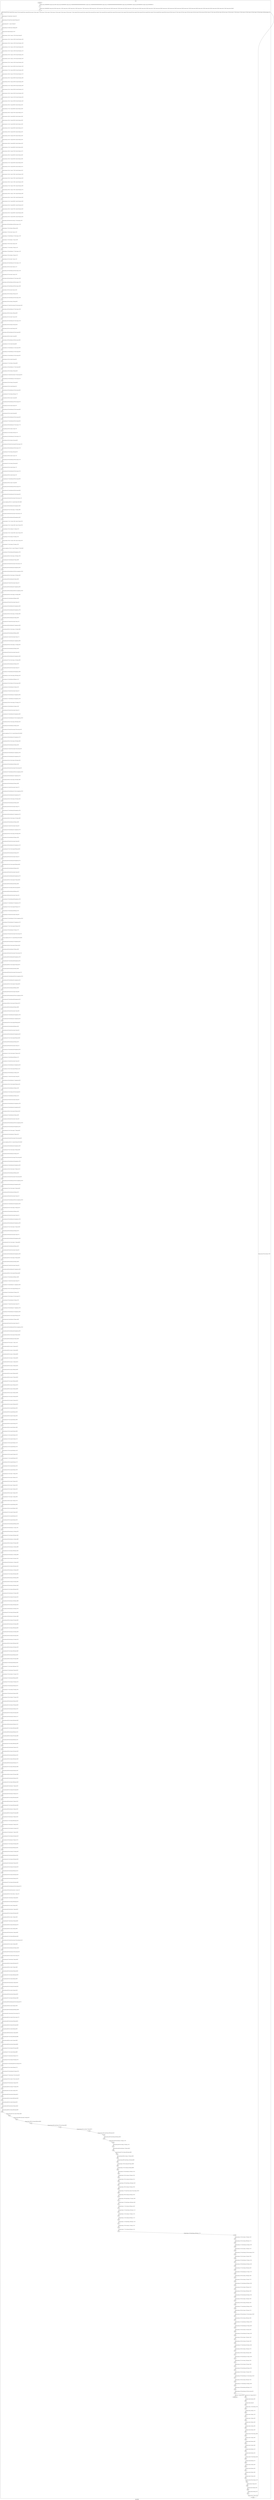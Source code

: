 digraph G {
label="Btor2XCFA";
subgraph cluster_0 {
label="main";
main_init[];
l1[];
l3[];
l4[];
l5[];
l6[];
l7[];
l8[];
l9[];
l10[];
l11[];
l12[];
l13[];
l14[];
l15[];
l16[];
l17[];
l18[];
l19[];
l20[];
l21[];
l22[];
l23[];
l24[];
l25[];
l26[];
l27[];
l28[];
l29[];
l30[];
l31[];
l32[];
l33[];
l34[];
l35[];
l36[];
l37[];
l38[];
l39[];
l40[];
l41[];
l42[];
l43[];
l44[];
l45[];
l46[];
l47[];
l48[];
l49[];
l50[];
l51[];
l52[];
l53[];
l54[];
l55[];
l56[];
l57[];
l58[];
l59[];
l60[];
l61[];
l62[];
l63[];
l64[];
l65[];
l66[];
l67[];
l68[];
l69[];
l70[];
l71[];
l72[];
l73[];
l74[];
l75[];
l76[];
l77[];
l78[];
l79[];
l80[];
l81[];
l82[];
l83[];
l84[];
l85[];
l86[];
l87[];
l88[];
l89[];
l90[];
l91[];
l92[];
l93[];
l94[];
l95[];
l96[];
l97[];
l98[];
l99[];
l100[];
l101[];
l102[];
l103[];
l104[];
l105[];
l106[];
l107[];
l108[];
l109[];
l110[];
l111[];
l112[];
l113[];
l114[];
l115[];
l116[];
l117[];
l118[];
l119[];
l120[];
l121[];
l122[];
l123[];
l124[];
l125[];
l126[];
l127[];
l128[];
l129[];
l130[];
l131[];
l132[];
l133[];
l134[];
l135[];
l136[];
l137[];
l138[];
l139[];
l140[];
l141[];
l142[];
l143[];
l144[];
l145[];
l146[];
l147[];
l148[];
l149[];
l150[];
l151[];
l152[];
l153[];
l154[];
l155[];
l156[];
l157[];
l158[];
l159[];
l160[];
l161[];
l162[];
l163[];
l164[];
l165[];
l166[];
l167[];
l168[];
l169[];
l170[];
l171[];
l172[];
l173[];
l174[];
l175[];
l176[];
l177[];
l178[];
l179[];
l180[];
l181[];
l182[];
l183[];
l184[];
l185[];
l186[];
l187[];
l188[];
l189[];
l190[];
l191[];
l192[];
l193[];
l194[];
l195[];
l196[];
l197[];
l198[];
l199[];
l200[];
l201[];
l202[];
l203[];
l204[];
l205[];
l206[];
l207[];
l208[];
l209[];
l210[];
l211[];
l212[];
l213[];
l214[];
l215[];
l216[];
l217[];
l218[];
l219[];
l220[];
l221[];
l222[];
l223[];
l224[];
l225[];
l226[];
l227[];
l228[];
l229[];
l230[];
l231[];
l232[];
l233[];
l234[];
l235[];
l236[];
l237[];
l238[];
l239[];
l240[];
l241[];
l242[];
l243[];
l244[];
l245[];
l246[];
l247[];
l248[];
l249[];
l250[];
l251[];
l252[];
l253[];
l254[];
l255[];
l256[];
l257[];
l258[];
l259[];
l260[];
l261[];
l262[];
l263[];
l264[];
l265[];
l266[];
l267[];
l268[];
l269[];
l270[];
l271[];
l272[];
l273[];
l274[];
l275[];
l276[];
l277[];
l278[];
l279[];
l280[];
l281[];
l282[];
l283[];
l284[];
l285[];
l286[];
l287[];
l288[];
l289[];
l290[];
l291[];
l292[];
l293[];
l294[];
l295[];
l296[];
l297[];
l298[];
l299[];
l300[];
l301[];
l302[];
l303[];
l304[];
l305[];
l306[];
l307[];
l308[];
l309[];
l310[];
l311[];
l312[];
l313[];
l314[];
l315[];
l316[];
l317[];
l318[];
l319[];
l320[];
l321[];
l322[];
l323[];
l324[];
l325[];
l326[];
l327[];
l328[];
l329[];
l330[];
l331[];
l332[];
l333[];
l334[];
l335[];
l336[];
l337[];
l338[];
l339[];
l340[];
l341[];
l342[];
l343[];
l344[];
l345[];
l346[];
l347[];
l348[];
l349[];
l350[];
l351[];
l352[];
l353[];
l354[];
l355[];
l356[];
l357[];
l358[];
l359[];
l360[];
l361[];
l362[];
l363[];
l364[];
l365[];
l366[];
l367[];
l368[];
l369[];
l370[];
l371[];
l372[];
l373[];
l374[];
l375[];
l376[];
l377[];
l378[];
l379[];
l380[];
l381[];
l382[];
l383[];
l384[];
l385[];
l386[];
l387[];
l388[];
l389[];
l390[];
l391[];
l392[];
l393[];
l394[];
l395[];
l396[];
l397[];
l398[];
l399[];
l400[];
l401[];
l402[];
l403[];
l404[];
l405[];
l406[];
l407[];
l408[];
l409[];
l410[];
l411[];
l412[];
l413[];
l414[];
l415[];
l416[];
l417[];
l418[];
l419[];
l420[];
l421[];
l422[];
l423[];
l424[];
l425[];
l426[];
l427[];
l428[];
l429[];
l430[];
l431[];
l432[];
l433[];
l434[];
l435[];
l436[];
l437[];
l438[];
l439[];
l440[];
l441[];
l442[];
l443[];
l444[];
l445[];
l446[];
l447[];
l448[];
l449[];
l450[];
l451[];
l452[];
l453[];
l454[];
l455[];
l456[];
l457[];
l458[];
l459[];
l460[];
l461[];
l462[];
l463[];
l464[];
l465[];
l466[];
l467[];
l468[];
l469[];
l470[];
l471[];
l472[];
l473[];
l474[];
l475[];
l476[];
l477[];
l478[];
l479[];
l480[];
l481[];
l482[];
l483[];
l484[];
l485[];
l486[];
l487[];
l488[];
l489[];
l490[];
l491[];
l492[];
l493[];
l494[];
l495[];
l496[];
l497[];
l498[];
l499[];
l500[];
l501[];
l502[];
l503[];
l504[];
l505[];
l506[];
l507[];
l508[];
l509[];
l510[];
l511[];
l512[];
l513[];
l514[];
l515[];
l516[];
l517[];
l518[];
l519[];
l520[];
l521[];
l522[];
l523[];
l524[];
l525[];
l526[];
l527[];
l528[];
l529[];
l530[];
l531[];
l532[];
l533[];
l534[];
l535[];
l536[];
l537[];
l538[];
l539[];
l540[];
l541[];
l542[];
l543[];
l544[];
l545[];
l546[];
l547[];
l548[];
l549[];
l550[];
l551[];
l552[];
l553[];
l554[];
l555[];
l556[];
l557[];
l558[];
l559[];
l560[];
l561[];
l562[];
l563[];
l564[];
l565[];
l566[];
l567[];
l568[];
l569[];
l570[];
l571[];
l572[];
l573[];
l574[];
l575[];
l576[];
l577[];
l578[];
l579[];
l580[];
l581[];
l582[];
l583[];
l584[];
l585[];
l586[];
l587[];
l588[];
l589[];
l590[];
l591[];
l592[];
l593[];
l594[];
l595[];
l596[];
l597[];
l598[];
l599[];
l600[];
l601[];
l602[];
l603[];
l604[];
l605[];
l606[];
l607[];
l608[];
l609[];
l610[];
l611[];
l612[];
l613[];
l614[];
l615[];
l616[];
l617[];
l618[];
l619[];
l620[];
l621[];
main_error[];
l622[];
l623[];
l624[];
l625[];
l626[];
l627[];
l628[];
l629[];
l630[];
l631[];
l632[];
l633[];
l634[];
l635[];
l636[];
l637[];
l638[];
l639[];
l640[];
l641[];
l642[];
l643[];
l644[];
l645[];
l646[];
l647[];
l648[];
main_init -> l1 [label="[(assign const_5 #b00000000),(assign const_8 #b0),(assign const_65 #b00000000),(assign const_78 #b00000000000000000000000000000001),(assign const_79 #b000000000000000000000000),(assign const_270 #b00000000000000000000000000000000),(assign const_326 #b00000001),(assign const_380 #b00000010),(assign const_434 #b00000011)] "];
l3 -> l4 [label="[(havoc input_64),(havoc input_66),(havoc input_67),(havoc input_68),(havoc input_69),(havoc input_70),(havoc input_71),(havoc input_72),(havoc input_73),(havoc input_74),(havoc input_75),(havoc input_76),(havoc input_77),(havoc input_83),(havoc input_84),(havoc input_85),(havoc input_86),(havoc input_87),(havoc input_88),(havoc input_89),(havoc input_90),(havoc input_91),(havoc input_92),(havoc input_93),(havoc input_94),(havoc input_95),(havoc input_96),(havoc input_97),(havoc input_98),(havoc input_99),(havoc input_100),(havoc input_101),(havoc input_102),(havoc input_103),(havoc input_104),(havoc input_105),(havoc input_106),(havoc input_107),(havoc input_108),(havoc input_109),(havoc input_110),(havoc input_111),(havoc input_112),(havoc input_113),(havoc input_114),(havoc input_115),(havoc input_116),(havoc input_117)] "];
l4 -> l5 [label="[(assign binary_61 (bvand state_15 state_23))] "];
l5 -> l6 [label="[(assign binary_62 (bvand (bvnot state_59) binary_61))] "];
l6 -> l7 [label="[(assign binary_80 (++ const_79 state_6))] "];
l7 -> l8 [label="[(assign binary_81 (bvadd const_78 binary_80))] "];
l8 -> l9 [label="[(assign slice_82 (extract binary_81 0 8))] "];
l9 -> l10 [label="[(assign ternary_118 (ite (= input_117 #b1) slice_82 state_6))] "];
l10 -> l11 [label="[(assign ternary_119 (ite (= input_116 #b1) slice_82 ternary_118))] "];
l11 -> l12 [label="[(assign ternary_120 (ite (= input_115 #b1) slice_82 ternary_119))] "];
l12 -> l13 [label="[(assign ternary_121 (ite (= input_114 #b1) slice_82 ternary_120))] "];
l13 -> l14 [label="[(assign ternary_122 (ite (= input_113 #b1) slice_82 ternary_121))] "];
l14 -> l15 [label="[(assign ternary_123 (ite (= input_112 #b1) slice_82 ternary_122))] "];
l15 -> l16 [label="[(assign ternary_124 (ite (= input_111 #b1) slice_82 ternary_123))] "];
l16 -> l17 [label="[(assign ternary_125 (ite (= input_110 #b1) slice_82 ternary_124))] "];
l17 -> l18 [label="[(assign ternary_126 (ite (= input_109 #b1) slice_82 ternary_125))] "];
l18 -> l19 [label="[(assign ternary_127 (ite (= input_108 #b1) slice_82 ternary_126))] "];
l19 -> l20 [label="[(assign ternary_128 (ite (= input_107 #b1) slice_82 ternary_127))] "];
l20 -> l21 [label="[(assign ternary_129 (ite (= input_106 #b1) slice_82 ternary_128))] "];
l21 -> l22 [label="[(assign ternary_130 (ite (= input_105 #b1) slice_82 ternary_129))] "];
l22 -> l23 [label="[(assign ternary_131 (ite (= input_104 #b1) slice_82 ternary_130))] "];
l23 -> l24 [label="[(assign ternary_132 (ite (= input_103 #b1) slice_82 ternary_131))] "];
l24 -> l25 [label="[(assign ternary_133 (ite (= input_102 #b1) slice_82 ternary_132))] "];
l25 -> l26 [label="[(assign ternary_134 (ite (= input_101 #b1) slice_82 ternary_133))] "];
l26 -> l27 [label="[(assign ternary_135 (ite (= input_100 #b1) slice_82 ternary_134))] "];
l27 -> l28 [label="[(assign ternary_136 (ite (= input_99 #b1) slice_82 ternary_135))] "];
l28 -> l29 [label="[(assign ternary_137 (ite (= input_98 #b1) slice_82 ternary_136))] "];
l29 -> l30 [label="[(assign ternary_138 (ite (= input_97 #b1) slice_82 ternary_137))] "];
l30 -> l31 [label="[(assign ternary_139 (ite (= input_96 #b1) slice_82 ternary_138))] "];
l31 -> l32 [label="[(assign ternary_140 (ite (= input_95 #b1) slice_82 ternary_139))] "];
l32 -> l33 [label="[(assign ternary_141 (ite (= input_94 #b1) slice_82 ternary_140))] "];
l33 -> l34 [label="[(assign ternary_142 (ite (= input_93 #b1) slice_82 ternary_141))] "];
l34 -> l35 [label="[(assign ternary_143 (ite (= input_92 #b1) slice_82 ternary_142))] "];
l35 -> l36 [label="[(assign ternary_144 (ite (= input_91 #b1) slice_82 ternary_143))] "];
l36 -> l37 [label="[(assign ternary_145 (ite (= input_90 #b1) slice_82 ternary_144))] "];
l37 -> l38 [label="[(assign ternary_146 (ite (= input_89 #b1) slice_82 ternary_145))] "];
l38 -> l39 [label="[(assign ternary_147 (ite (= input_88 #b1) slice_82 ternary_146))] "];
l39 -> l40 [label="[(assign ternary_148 (ite (= input_87 #b1) slice_82 ternary_147))] "];
l40 -> l41 [label="[(assign ternary_149 (ite (= input_86 #b1) slice_82 ternary_148))] "];
l41 -> l42 [label="[(assign ternary_150 (ite (= input_85 #b1) slice_82 ternary_149))] "];
l42 -> l43 [label="[(assign ternary_151 (ite (= input_84 #b1) slice_82 ternary_150))] "];
l43 -> l44 [label="[(assign ternary_152 (ite (= input_83 #b1) slice_82 ternary_151))] "];
l44 -> l45 [label="[(assign ternary_153 (ite (= input_77 #b1) slice_82 ternary_152))] "];
l45 -> l46 [label="[(assign ternary_154 (ite (= input_76 #b1) const_65 ternary_153))] "];
l46 -> l47 [label="[(assign ternary_155 (ite (= input_75 #b1) const_65 ternary_154))] "];
l47 -> l48 [label="[(assign ternary_156 (ite (= input_74 #b1) const_65 ternary_155))] "];
l48 -> l49 [label="[(assign ternary_157 (ite (= input_73 #b1) const_65 ternary_156))] "];
l49 -> l50 [label="[(assign ternary_158 (ite (= input_72 #b1) const_65 ternary_157))] "];
l50 -> l51 [label="[(assign ternary_159 (ite (= input_71 #b1) const_65 ternary_158))] "];
l51 -> l52 [label="[(assign ternary_160 (ite (= input_70 #b1) const_65 ternary_159))] "];
l52 -> l53 [label="[(assign ternary_161 (ite (= input_69 #b1) const_65 ternary_160))] "];
l53 -> l54 [label="[(assign ternary_162 (ite (= input_68 #b1) const_65 ternary_161))] "];
l54 -> l55 [label="[(assign ternary_163 (ite (= input_67 #b1) const_65 ternary_162))] "];
l55 -> l56 [label="[(assign ternary_164 (ite (= input_66 #b1) const_65 ternary_163))] "];
l56 -> l57 [label="[(assign ternary_165 (ite (= input_64 #b1) const_65 ternary_164))] "];
l57 -> l58 [label="[(assign binary_168 (bvand (bvnot state_11) (bvnot input_116)))] "];
l58 -> l59 [label="[(assign binary_169 (bvand binary_168 (bvnot input_115)))] "];
l59 -> l60 [label="[(assign binary_170 (bvor binary_169 input_108))] "];
l60 -> l61 [label="[(assign binary_172 (bvor state_13 input_115))] "];
l61 -> l62 [label="[(assign binary_173 (bvand binary_172 (bvnot input_113)))] "];
l62 -> l63 [label="[(assign binary_174 (bvor binary_173 input_106))] "];
l63 -> l64 [label="[(assign binary_176 (bvor state_15 input_116))] "];
l64 -> l65 [label="[(assign binary_177 (bvor binary_176 input_113))] "];
l65 -> l66 [label="[(assign binary_178 (bvand binary_177 (bvnot input_112)))] "];
l66 -> l67 [label="[(assign binary_179 (bvor binary_178 input_107))] "];
l67 -> l68 [label="[(assign binary_181 (bvor state_17 input_112))] "];
l68 -> l69 [label="[(assign binary_182 (bvand binary_181 (bvnot input_111)))] "];
l69 -> l70 [label="[(assign binary_184 (bvor state_19 input_111))] "];
l70 -> l71 [label="[(assign binary_185 (bvand binary_184 (bvnot input_110)))] "];
l71 -> l72 [label="[(assign binary_187 (bvor state_21 input_110))] "];
l72 -> l73 [label="[(assign binary_188 (bvand binary_187 (bvnot input_108)))] "];
l73 -> l74 [label="[(assign binary_189 (bvand binary_188 (bvnot input_107)))] "];
l74 -> l75 [label="[(assign binary_190 (bvand binary_189 (bvnot input_106)))] "];
l75 -> l76 [label="[(assign binary_192 (bvor state_23 input_104))] "];
l76 -> l77 [label="[(assign binary_193 (bvor binary_192 input_101))] "];
l77 -> l78 [label="[(assign binary_194 (bvand binary_193 (bvnot input_100)))] "];
l78 -> l79 [label="[(assign binary_195 (bvor binary_194 input_95))] "];
l79 -> l80 [label="[(assign binary_197 (bvand (bvnot state_25) (bvnot input_104)))] "];
l80 -> l81 [label="[(assign binary_198 (bvand binary_197 (bvnot input_103)))] "];
l81 -> l82 [label="[(assign binary_199 (bvor binary_198 input_96))] "];
l82 -> l83 [label="[(assign binary_201 (bvor state_27 input_103))] "];
l83 -> l84 [label="[(assign binary_202 (bvand binary_201 (bvnot input_101)))] "];
l84 -> l85 [label="[(assign binary_203 (bvor binary_202 input_94))] "];
l85 -> l86 [label="[(assign binary_205 (bvor state_29 input_100))] "];
l86 -> l87 [label="[(assign binary_206 (bvand binary_205 (bvnot input_99)))] "];
l87 -> l88 [label="[(assign binary_208 (bvor state_31 input_99))] "];
l88 -> l89 [label="[(assign binary_209 (bvand binary_208 (bvnot input_98)))] "];
l89 -> l90 [label="[(assign binary_211 (bvor state_33 input_98))] "];
l90 -> l91 [label="[(assign binary_212 (bvand binary_211 (bvnot input_96)))] "];
l91 -> l92 [label="[(assign binary_213 (bvand binary_212 (bvnot input_95)))] "];
l92 -> l93 [label="[(assign binary_214 (bvand binary_213 (bvnot input_94)))] "];
l93 -> l94 [label="[(assign binary_216 (bvor state_35 input_92))] "];
l94 -> l95 [label="[(assign binary_217 (bvor binary_216 input_89))] "];
l95 -> l96 [label="[(assign binary_218 (bvand binary_217 (bvnot input_88)))] "];
l96 -> l97 [label="[(assign binary_219 (bvor binary_218 input_83))] "];
l97 -> l98 [label="[(assign binary_221 (bvand (bvnot state_37) (bvnot input_92)))] "];
l98 -> l99 [label="[(assign binary_222 (bvand binary_221 (bvnot input_91)))] "];
l99 -> l100 [label="[(assign binary_223 (bvor binary_222 input_84))] "];
l100 -> l101 [label="[(assign binary_225 (bvor state_39 input_91))] "];
l101 -> l102 [label="[(assign binary_226 (bvand binary_225 (bvnot input_89)))] "];
l102 -> l103 [label="[(assign binary_227 (bvor binary_226 input_77))] "];
l103 -> l104 [label="[(assign binary_229 (bvor state_41 input_88))] "];
l104 -> l105 [label="[(assign binary_230 (bvand binary_229 (bvnot input_87)))] "];
l105 -> l106 [label="[(assign binary_232 (bvor state_43 input_87))] "];
l106 -> l107 [label="[(assign binary_233 (bvand binary_232 (bvnot input_86)))] "];
l107 -> l108 [label="[(assign binary_235 (bvor state_45 input_86))] "];
l108 -> l109 [label="[(assign binary_236 (bvand binary_235 (bvnot input_84)))] "];
l109 -> l110 [label="[(assign binary_237 (bvand binary_236 (bvnot input_83)))] "];
l110 -> l111 [label="[(assign binary_238 (bvand binary_237 (bvnot input_77)))] "];
l111 -> l112 [label="[(assign binary_240 (bvor state_47 input_75))] "];
l112 -> l113 [label="[(assign binary_241 (bvor binary_240 input_72))] "];
l113 -> l114 [label="[(assign binary_242 (bvand binary_241 (bvnot input_71)))] "];
l114 -> l115 [label="[(assign binary_243 (bvor binary_242 input_66))] "];
l115 -> l116 [label="[(assign binary_245 (bvand (bvnot state_49) (bvnot input_75)))] "];
l116 -> l117 [label="[(assign binary_246 (bvand binary_245 (bvnot input_74)))] "];
l117 -> l118 [label="[(assign binary_247 (bvor binary_246 input_67))] "];
l118 -> l119 [label="[(assign binary_249 (bvor state_51 input_74))] "];
l119 -> l120 [label="[(assign binary_250 (bvand binary_249 (bvnot input_72)))] "];
l120 -> l121 [label="[(assign binary_251 (bvor binary_250 input_64))] "];
l121 -> l122 [label="[(assign binary_253 (bvor state_53 input_71))] "];
l122 -> l123 [label="[(assign binary_254 (bvand binary_253 (bvnot input_70)))] "];
l123 -> l124 [label="[(assign binary_256 (bvor state_55 input_70))] "];
l124 -> l125 [label="[(assign binary_257 (bvand binary_256 (bvnot input_69)))] "];
l125 -> l126 [label="[(assign binary_259 (bvor state_57 input_69))] "];
l126 -> l127 [label="[(assign binary_260 (bvand binary_259 (bvnot input_67)))] "];
l127 -> l128 [label="[(assign binary_261 (bvand binary_260 (bvnot input_66)))] "];
l128 -> l129 [label="[(assign binary_262 (bvand binary_261 (bvnot input_64)))] "];
l129 -> l130 [label="[(assign binary_264 (bvand (bvnot state_9) (bvnot state_11)))] "];
l130 -> l131 [label="[(assign comparison_265 (ite (= const_65 state_6) #b1 #b0))] "];
l131 -> l132 [label="[(assign binary_266 (bvand binary_264 comparison_265))] "];
l132 -> l133 [label="[(assign binary_267 (bvor (bvnot input_117) binary_266))] "];
l133 -> l134 [label="[(assign binary_268 (bvand (bvnot state_9) (bvnot state_11)))] "];
l134 -> l135 [label="[(assign binary_269 (bvand binary_268 comparison_265))] "];
l135 -> l136 [label="[(assign ternary_271 (ite (= state_15 #b1) const_78 const_270))] "];
l136 -> l137 [label="[(assign ternary_272 (ite (= state_23 #b1) const_78 const_270))] "];
l137 -> l138 [label="[(assign binary_273 (bvor ternary_271 ternary_272))] "];
l138 -> l139 [label="[(assign ternary_274 (ite (= state_35 #b1) const_78 const_270))] "];
l139 -> l140 [label="[(assign binary_275 (bvor binary_273 ternary_274))] "];
l140 -> l141 [label="[(assign ternary_276 (ite (= state_47 #b1) const_78 const_270))] "];
l141 -> l142 [label="[(assign binary_277 (bvor binary_275 ternary_276))] "];
l142 -> l143 [label="[(assign comparison_278 (ite (= const_270 binary_277) #b1 #b0))] "];
l143 -> l144 [label="[(assign binary_279 (bvand binary_269 comparison_278))] "];
l144 -> l145 [label="[(assign binary_280 (bvor (bvnot input_116) binary_279))] "];
l145 -> l146 [label="[(assign binary_281 (bvand binary_267 binary_280))] "];
l146 -> l147 [label="[(assign binary_282 (bvand (bvnot state_9) (bvnot state_11)))] "];
l147 -> l148 [label="[(assign binary_283 (bvand binary_282 comparison_265))] "];
l148 -> l149 [label="[(assign binary_284 (bvand binary_283 (bvnot comparison_278)))] "];
l149 -> l150 [label="[(assign binary_285 (bvor (bvnot input_115) binary_284))] "];
l150 -> l151 [label="[(assign binary_286 (bvand binary_281 binary_285))] "];
l151 -> l152 [label="[(assign binary_287 (bvand (bvnot state_9) state_13))] "];
l152 -> l153 [label="[(assign binary_288 (bvand binary_287 comparison_265))] "];
l153 -> l154 [label="[(assign binary_289 (bvand binary_288 (bvnot comparison_278)))] "];
l154 -> l155 [label="[(assign binary_290 (bvor (bvnot input_114) binary_289))] "];
l155 -> l156 [label="[(assign binary_291 (bvand binary_286 binary_290))] "];
l156 -> l157 [label="[(assign binary_292 (bvand (bvnot state_9) state_13))] "];
l157 -> l158 [label="[(assign binary_293 (bvand binary_292 comparison_265))] "];
l158 -> l159 [label="[(assign binary_294 (bvand binary_293 comparison_278))] "];
l159 -> l160 [label="[(assign binary_295 (bvor (bvnot input_113) binary_294))] "];
l160 -> l161 [label="[(assign binary_296 (bvand binary_291 binary_295))] "];
l161 -> l162 [label="[(assign binary_297 (bvand (bvnot state_9) state_15))] "];
l162 -> l163 [label="[(assign binary_298 (bvand binary_297 comparison_265))] "];
l163 -> l164 [label="[(assign binary_299 (bvor (bvnot input_112) binary_298))] "];
l164 -> l165 [label="[(assign binary_300 (bvand binary_296 binary_299))] "];
l165 -> l166 [label="[(assign binary_301 (bvand (bvnot state_9) state_17))] "];
l166 -> l167 [label="[(assign binary_302 (bvand binary_301 comparison_265))] "];
l167 -> l168 [label="[(assign binary_303 (bvor (bvnot input_111) binary_302))] "];
l168 -> l169 [label="[(assign binary_304 (bvand binary_300 binary_303))] "];
l169 -> l170 [label="[(assign binary_305 (bvand (bvnot state_9) state_19))] "];
l170 -> l171 [label="[(assign binary_306 (bvand binary_305 comparison_265))] "];
l171 -> l172 [label="[(assign binary_307 (bvor (bvnot input_110) binary_306))] "];
l172 -> l173 [label="[(assign binary_308 (bvand binary_304 binary_307))] "];
l173 -> l174 [label="[(assign binary_309 (bvand (bvnot state_9) state_21))] "];
l174 -> l175 [label="[(assign binary_310 (bvand binary_309 comparison_265))] "];
l175 -> l176 [label="[(assign binary_311 (bvor (bvnot input_109) binary_310))] "];
l176 -> l177 [label="[(assign binary_312 (bvand binary_308 binary_311))] "];
l177 -> l178 [label="[(assign binary_313 (bvor binary_310 (bvnot input_108)))] "];
l178 -> l179 [label="[(assign binary_314 (bvand binary_312 binary_313))] "];
l179 -> l180 [label="[(assign binary_315 (bvand (bvnot state_9) state_21))] "];
l180 -> l181 [label="[(assign binary_316 (bvand binary_315 comparison_265))] "];
l181 -> l182 [label="[(assign binary_317 (bvand binary_316 comparison_278))] "];
l182 -> l183 [label="[(assign binary_318 (bvor (bvnot input_107) binary_317))] "];
l183 -> l184 [label="[(assign binary_319 (bvand binary_314 binary_318))] "];
l184 -> l185 [label="[(assign binary_320 (bvand (bvnot state_9) state_21))] "];
l185 -> l186 [label="[(assign binary_321 (bvand binary_320 comparison_265))] "];
l186 -> l187 [label="[(assign binary_322 (bvand binary_321 (bvnot comparison_278)))] "];
l187 -> l188 [label="[(assign binary_323 (bvor (bvnot input_106) binary_322))] "];
l188 -> l189 [label="[(assign binary_324 (bvand binary_319 binary_323))] "];
l189 -> l190 [label="[(assign binary_325 (bvand (bvnot state_9) (bvnot state_25)))] "];
l190 -> l191 [label="[(assign comparison_327 (ite (= const_326 state_6) #b1 #b0))] "];
l191 -> l192 [label="[(assign binary_328 (bvand binary_325 comparison_327))] "];
l192 -> l193 [label="[(assign binary_329 (bvor (bvnot input_105) binary_328))] "];
l193 -> l194 [label="[(assign binary_330 (bvand binary_324 binary_329))] "];
l194 -> l195 [label="[(assign binary_331 (bvand (bvnot state_9) (bvnot state_25)))] "];
l195 -> l196 [label="[(assign binary_332 (bvand binary_331 comparison_278))] "];
l196 -> l197 [label="[(assign binary_333 (bvand binary_332 comparison_327))] "];
l197 -> l198 [label="[(assign binary_334 (bvor (bvnot input_104) binary_333))] "];
l198 -> l199 [label="[(assign binary_335 (bvand binary_330 binary_334))] "];
l199 -> l200 [label="[(assign binary_336 (bvand (bvnot state_9) (bvnot state_25)))] "];
l200 -> l201 [label="[(assign binary_337 (bvand binary_336 (bvnot comparison_278)))] "];
l201 -> l202 [label="[(assign binary_338 (bvand binary_337 comparison_327))] "];
l202 -> l203 [label="[(assign binary_339 (bvor (bvnot input_103) binary_338))] "];
l203 -> l204 [label="[(assign binary_340 (bvand binary_335 binary_339))] "];
l204 -> l205 [label="[(assign binary_341 (bvand (bvnot state_9) state_27))] "];
l205 -> l206 [label="[(assign binary_342 (bvand binary_341 (bvnot comparison_278)))] "];
l206 -> l207 [label="[(assign binary_343 (bvand binary_342 comparison_327))] "];
l207 -> l208 [label="[(assign binary_344 (bvor (bvnot input_102) binary_343))] "];
l208 -> l209 [label="[(assign binary_345 (bvand binary_340 binary_344))] "];
l209 -> l210 [label="[(assign binary_346 (bvand (bvnot state_9) state_27))] "];
l210 -> l211 [label="[(assign binary_347 (bvand binary_346 comparison_278))] "];
l211 -> l212 [label="[(assign binary_348 (bvand binary_347 comparison_327))] "];
l212 -> l213 [label="[(assign binary_349 (bvor (bvnot input_101) binary_348))] "];
l213 -> l214 [label="[(assign binary_350 (bvand binary_345 binary_349))] "];
l214 -> l215 [label="[(assign binary_351 (bvand (bvnot state_9) state_23))] "];
l215 -> l216 [label="[(assign binary_352 (bvand binary_351 comparison_327))] "];
l216 -> l217 [label="[(assign binary_353 (bvor (bvnot input_100) binary_352))] "];
l217 -> l218 [label="[(assign binary_354 (bvand binary_350 binary_353))] "];
l218 -> l219 [label="[(assign binary_355 (bvand (bvnot state_9) state_29))] "];
l219 -> l220 [label="[(assign binary_356 (bvand binary_355 comparison_327))] "];
l220 -> l221 [label="[(assign binary_357 (bvor (bvnot input_99) binary_356))] "];
l221 -> l222 [label="[(assign binary_358 (bvand binary_354 binary_357))] "];
l222 -> l223 [label="[(assign binary_359 (bvand (bvnot state_9) state_31))] "];
l223 -> l224 [label="[(assign binary_360 (bvand binary_359 comparison_327))] "];
l224 -> l225 [label="[(assign binary_361 (bvor (bvnot input_98) binary_360))] "];
l225 -> l226 [label="[(assign binary_362 (bvand binary_358 binary_361))] "];
l226 -> l227 [label="[(assign binary_363 (bvand (bvnot state_9) state_33))] "];
l227 -> l228 [label="[(assign binary_364 (bvand binary_363 comparison_327))] "];
l228 -> l229 [label="[(assign binary_365 (bvor (bvnot input_97) binary_364))] "];
l229 -> l230 [label="[(assign binary_366 (bvand binary_362 binary_365))] "];
l230 -> l231 [label="[(assign binary_367 (bvor binary_364 (bvnot input_96)))] "];
l231 -> l232 [label="[(assign binary_368 (bvand binary_366 binary_367))] "];
l232 -> l233 [label="[(assign binary_369 (bvand (bvnot state_9) state_33))] "];
l233 -> l234 [label="[(assign binary_370 (bvand binary_369 comparison_278))] "];
l234 -> l235 [label="[(assign binary_371 (bvand binary_370 comparison_327))] "];
l235 -> l236 [label="[(assign binary_372 (bvor (bvnot input_95) binary_371))] "];
l236 -> l237 [label="[(assign binary_373 (bvand binary_368 binary_372))] "];
l237 -> l238 [label="[(assign binary_374 (bvand (bvnot state_9) state_33))] "];
l238 -> l239 [label="[(assign binary_375 (bvand binary_374 (bvnot comparison_278)))] "];
l239 -> l240 [label="[(assign binary_376 (bvand binary_375 comparison_327))] "];
l240 -> l241 [label="[(assign binary_377 (bvor (bvnot input_94) binary_376))] "];
l241 -> l242 [label="[(assign binary_378 (bvand binary_373 binary_377))] "];
l242 -> l243 [label="[(assign binary_379 (bvand (bvnot state_9) (bvnot state_37)))] "];
l243 -> l244 [label="[(assign comparison_381 (ite (= const_380 state_6) #b1 #b0))] "];
l244 -> l245 [label="[(assign binary_382 (bvand binary_379 comparison_381))] "];
l245 -> l246 [label="[(assign binary_383 (bvor (bvnot input_93) binary_382))] "];
l246 -> l247 [label="[(assign binary_384 (bvand binary_378 binary_383))] "];
l247 -> l248 [label="[(assign binary_385 (bvand (bvnot state_9) (bvnot state_37)))] "];
l248 -> l249 [label="[(assign binary_386 (bvand binary_385 comparison_278))] "];
l249 -> l250 [label="[(assign binary_387 (bvand binary_386 comparison_381))] "];
l250 -> l251 [label="[(assign binary_388 (bvor (bvnot input_92) binary_387))] "];
l251 -> l252 [label="[(assign binary_389 (bvand binary_384 binary_388))] "];
l252 -> l253 [label="[(assign binary_390 (bvand (bvnot state_9) (bvnot state_37)))] "];
l253 -> l254 [label="[(assign binary_391 (bvand binary_390 (bvnot comparison_278)))] "];
l254 -> l255 [label="[(assign binary_392 (bvand binary_391 comparison_381))] "];
l255 -> l256 [label="[(assign binary_393 (bvor (bvnot input_91) binary_392))] "];
l256 -> l257 [label="[(assign binary_394 (bvand binary_389 binary_393))] "];
l257 -> l258 [label="[(assign binary_395 (bvand (bvnot state_9) state_39))] "];
l258 -> l259 [label="[(assign binary_396 (bvand binary_395 (bvnot comparison_278)))] "];
l259 -> l260 [label="[(assign binary_397 (bvand binary_396 comparison_381))] "];
l260 -> l261 [label="[(assign binary_398 (bvor (bvnot input_90) binary_397))] "];
l261 -> l262 [label="[(assign binary_399 (bvand binary_394 binary_398))] "];
l262 -> l263 [label="[(assign binary_400 (bvand (bvnot state_9) state_39))] "];
l263 -> l264 [label="[(assign binary_401 (bvand binary_400 comparison_278))] "];
l264 -> l265 [label="[(assign binary_402 (bvand binary_401 comparison_381))] "];
l265 -> l266 [label="[(assign binary_403 (bvor (bvnot input_89) binary_402))] "];
l266 -> l267 [label="[(assign binary_404 (bvand binary_399 binary_403))] "];
l267 -> l268 [label="[(assign binary_405 (bvand (bvnot state_9) state_35))] "];
l268 -> l269 [label="[(assign binary_406 (bvand binary_405 comparison_381))] "];
l269 -> l270 [label="[(assign binary_407 (bvor (bvnot input_88) binary_406))] "];
l270 -> l271 [label="[(assign binary_408 (bvand binary_404 binary_407))] "];
l271 -> l272 [label="[(assign binary_409 (bvand (bvnot state_9) state_41))] "];
l272 -> l273 [label="[(assign binary_410 (bvand binary_409 comparison_381))] "];
l273 -> l274 [label="[(assign binary_411 (bvor (bvnot input_87) binary_410))] "];
l274 -> l275 [label="[(assign binary_412 (bvand binary_408 binary_411))] "];
l275 -> l276 [label="[(assign binary_413 (bvand (bvnot state_9) state_43))] "];
l276 -> l277 [label="[(assign binary_414 (bvand binary_413 comparison_381))] "];
l277 -> l278 [label="[(assign binary_415 (bvor (bvnot input_86) binary_414))] "];
l278 -> l279 [label="[(assign binary_416 (bvand binary_412 binary_415))] "];
l279 -> l280 [label="[(assign binary_417 (bvand (bvnot state_9) state_45))] "];
l280 -> l281 [label="[(assign binary_418 (bvand binary_417 comparison_381))] "];
l281 -> l282 [label="[(assign binary_419 (bvor (bvnot input_85) binary_418))] "];
l282 -> l283 [label="[(assign binary_420 (bvand binary_416 binary_419))] "];
l283 -> l284 [label="[(assign binary_421 (bvor binary_418 (bvnot input_84)))] "];
l284 -> l285 [label="[(assign binary_422 (bvand binary_420 binary_421))] "];
l285 -> l286 [label="[(assign binary_423 (bvand (bvnot state_9) state_45))] "];
l286 -> l287 [label="[(assign binary_424 (bvand binary_423 comparison_278))] "];
l287 -> l288 [label="[(assign binary_425 (bvand binary_424 comparison_381))] "];
l288 -> l289 [label="[(assign binary_426 (bvor (bvnot input_83) binary_425))] "];
l289 -> l290 [label="[(assign binary_427 (bvand binary_422 binary_426))] "];
l290 -> l291 [label="[(assign binary_428 (bvand (bvnot state_9) state_45))] "];
l291 -> l292 [label="[(assign binary_429 (bvand binary_428 (bvnot comparison_278)))] "];
l292 -> l293 [label="[(assign binary_430 (bvand binary_429 comparison_381))] "];
l293 -> l294 [label="[(assign binary_431 (bvor (bvnot input_77) binary_430))] "];
l294 -> l295 [label="[(assign binary_432 (bvand binary_427 binary_431))] "];
l295 -> l296 [label="[(assign binary_433 (bvand (bvnot state_9) (bvnot state_49)))] "];
l296 -> l297 [label="[(assign comparison_435 (ite (= const_434 state_6) #b1 #b0))] "];
l297 -> l298 [label="[(assign binary_436 (bvand binary_433 comparison_435))] "];
l298 -> l299 [label="[(assign binary_437 (bvor (bvnot input_76) binary_436))] "];
l299 -> l300 [label="[(assign binary_438 (bvand binary_432 binary_437))] "];
l300 -> l301 [label="[(assign binary_439 (bvand (bvnot state_9) (bvnot state_49)))] "];
l301 -> l302 [label="[(assign binary_440 (bvand binary_439 comparison_278))] "];
l302 -> l303 [label="[(assign binary_441 (bvand binary_440 comparison_435))] "];
l303 -> l304 [label="[(assign binary_442 (bvor (bvnot input_75) binary_441))] "];
l304 -> l305 [label="[(assign binary_443 (bvand binary_438 binary_442))] "];
l305 -> l306 [label="[(assign binary_444 (bvand (bvnot state_9) (bvnot state_49)))] "];
l306 -> l307 [label="[(assign binary_445 (bvand binary_444 (bvnot comparison_278)))] "];
l307 -> l308 [label="[(assign binary_446 (bvand binary_445 comparison_435))] "];
l308 -> l309 [label="[(assign binary_447 (bvor (bvnot input_74) binary_446))] "];
l309 -> l310 [label="[(assign binary_448 (bvand binary_443 binary_447))] "];
l310 -> l311 [label="[(assign binary_449 (bvand (bvnot state_9) state_51))] "];
l311 -> l312 [label="[(assign binary_450 (bvand binary_449 (bvnot comparison_278)))] "];
l312 -> l313 [label="[(assign binary_451 (bvand binary_450 comparison_435))] "];
l313 -> l314 [label="[(assign binary_452 (bvor (bvnot input_73) binary_451))] "];
l314 -> l315 [label="[(assign binary_453 (bvand binary_448 binary_452))] "];
l315 -> l316 [label="[(assign binary_454 (bvand (bvnot state_9) state_51))] "];
l316 -> l317 [label="[(assign binary_455 (bvand binary_454 comparison_278))] "];
l317 -> l318 [label="[(assign binary_456 (bvand binary_455 comparison_435))] "];
l318 -> l319 [label="[(assign binary_457 (bvor (bvnot input_72) binary_456))] "];
l319 -> l320 [label="[(assign binary_458 (bvand binary_453 binary_457))] "];
l320 -> l321 [label="[(assign binary_459 (bvand (bvnot state_9) state_47))] "];
l321 -> l322 [label="[(assign binary_460 (bvand binary_459 comparison_435))] "];
l322 -> l323 [label="[(assign binary_461 (bvor (bvnot input_71) binary_460))] "];
l323 -> l324 [label="[(assign binary_462 (bvand binary_458 binary_461))] "];
l324 -> l325 [label="[(assign binary_463 (bvand (bvnot state_9) state_53))] "];
l325 -> l326 [label="[(assign binary_464 (bvand binary_463 comparison_435))] "];
l326 -> l327 [label="[(assign binary_465 (bvor (bvnot input_70) binary_464))] "];
l327 -> l328 [label="[(assign binary_466 (bvand binary_462 binary_465))] "];
l328 -> l329 [label="[(assign binary_467 (bvand (bvnot state_9) state_55))] "];
l329 -> l330 [label="[(assign binary_468 (bvand binary_467 comparison_435))] "];
l330 -> l331 [label="[(assign binary_469 (bvor (bvnot input_69) binary_468))] "];
l331 -> l332 [label="[(assign binary_470 (bvand binary_466 binary_469))] "];
l332 -> l333 [label="[(assign binary_471 (bvand (bvnot state_9) state_57))] "];
l333 -> l334 [label="[(assign binary_472 (bvand binary_471 comparison_435))] "];
l334 -> l335 [label="[(assign binary_473 (bvor (bvnot input_68) binary_472))] "];
l335 -> l336 [label="[(assign binary_474 (bvand binary_470 binary_473))] "];
l336 -> l337 [label="[(assign binary_475 (bvor binary_472 (bvnot input_67)))] "];
l337 -> l338 [label="[(assign binary_476 (bvand binary_474 binary_475))] "];
l338 -> l339 [label="[(assign binary_477 (bvand (bvnot state_9) state_57))] "];
l339 -> l340 [label="[(assign binary_478 (bvand binary_477 comparison_278))] "];
l340 -> l341 [label="[(assign binary_479 (bvand binary_478 comparison_435))] "];
l341 -> l342 [label="[(assign binary_480 (bvor (bvnot input_66) binary_479))] "];
l342 -> l343 [label="[(assign binary_481 (bvand binary_476 binary_480))] "];
l343 -> l344 [label="[(assign binary_482 (bvand (bvnot state_9) state_57))] "];
l344 -> l345 [label="[(assign binary_483 (bvand binary_482 (bvnot comparison_278)))] "];
l345 -> l346 [label="[(assign binary_484 (bvand binary_483 comparison_435))] "];
l346 -> l347 [label="[(assign binary_485 (bvor (bvnot input_64) binary_484))] "];
l347 -> l348 [label="[(assign binary_486 (bvand binary_481 binary_485))] "];
l348 -> l349 [label="[(assign binary_487 (bvor input_117 input_116))] "];
l349 -> l350 [label="[(assign binary_488 (bvor input_115 binary_487))] "];
l350 -> l351 [label="[(assign binary_489 (bvor input_114 binary_488))] "];
l351 -> l352 [label="[(assign binary_490 (bvor input_113 binary_489))] "];
l352 -> l353 [label="[(assign binary_491 (bvor input_112 binary_490))] "];
l353 -> l354 [label="[(assign binary_492 (bvor input_111 binary_491))] "];
l354 -> l355 [label="[(assign binary_493 (bvor input_110 binary_492))] "];
l355 -> l356 [label="[(assign binary_494 (bvor input_109 binary_493))] "];
l356 -> l357 [label="[(assign binary_495 (bvor input_108 binary_494))] "];
l357 -> l358 [label="[(assign binary_496 (bvor input_107 binary_495))] "];
l358 -> l359 [label="[(assign binary_497 (bvor input_106 binary_496))] "];
l359 -> l360 [label="[(assign binary_498 (bvor input_105 binary_497))] "];
l360 -> l361 [label="[(assign binary_499 (bvor input_104 binary_498))] "];
l361 -> l362 [label="[(assign binary_500 (bvor input_103 binary_499))] "];
l362 -> l363 [label="[(assign binary_501 (bvor input_102 binary_500))] "];
l363 -> l364 [label="[(assign binary_502 (bvor input_101 binary_501))] "];
l364 -> l365 [label="[(assign binary_503 (bvor input_100 binary_502))] "];
l365 -> l366 [label="[(assign binary_504 (bvor input_99 binary_503))] "];
l366 -> l367 [label="[(assign binary_505 (bvor input_98 binary_504))] "];
l367 -> l368 [label="[(assign binary_506 (bvor input_97 binary_505))] "];
l368 -> l369 [label="[(assign binary_507 (bvor input_96 binary_506))] "];
l369 -> l370 [label="[(assign binary_508 (bvor input_95 binary_507))] "];
l370 -> l371 [label="[(assign binary_509 (bvor input_94 binary_508))] "];
l371 -> l372 [label="[(assign binary_510 (bvor input_93 binary_509))] "];
l372 -> l373 [label="[(assign binary_511 (bvor input_92 binary_510))] "];
l373 -> l374 [label="[(assign binary_512 (bvor input_91 binary_511))] "];
l374 -> l375 [label="[(assign binary_513 (bvor input_90 binary_512))] "];
l375 -> l376 [label="[(assign binary_514 (bvor input_89 binary_513))] "];
l376 -> l377 [label="[(assign binary_515 (bvor input_88 binary_514))] "];
l377 -> l378 [label="[(assign binary_516 (bvor input_87 binary_515))] "];
l378 -> l379 [label="[(assign binary_517 (bvor input_86 binary_516))] "];
l379 -> l380 [label="[(assign binary_518 (bvor input_85 binary_517))] "];
l380 -> l381 [label="[(assign binary_519 (bvor input_84 binary_518))] "];
l381 -> l382 [label="[(assign binary_520 (bvor input_83 binary_519))] "];
l382 -> l383 [label="[(assign binary_521 (bvor input_77 binary_520))] "];
l383 -> l384 [label="[(assign binary_522 (bvor input_76 binary_521))] "];
l384 -> l385 [label="[(assign binary_523 (bvor input_75 binary_522))] "];
l385 -> l386 [label="[(assign binary_524 (bvor input_74 binary_523))] "];
l386 -> l387 [label="[(assign binary_525 (bvor input_73 binary_524))] "];
l387 -> l388 [label="[(assign binary_526 (bvor input_72 binary_525))] "];
l388 -> l389 [label="[(assign binary_527 (bvor input_71 binary_526))] "];
l389 -> l390 [label="[(assign binary_528 (bvor input_70 binary_527))] "];
l390 -> l391 [label="[(assign binary_529 (bvor input_69 binary_528))] "];
l391 -> l392 [label="[(assign binary_530 (bvor input_68 binary_529))] "];
l392 -> l393 [label="[(assign binary_531 (bvor input_67 binary_530))] "];
l393 -> l394 [label="[(assign binary_532 (bvor input_66 binary_531))] "];
l394 -> l395 [label="[(assign binary_533 (bvor input_64 binary_532))] "];
l395 -> l396 [label="[(assign binary_534 (bvand binary_486 binary_533))] "];
l396 -> l397 [label="[(assign binary_535 (bvand input_117 input_116))] "];
l397 -> l398 [label="[(assign binary_536 (bvand input_115 binary_487))] "];
l398 -> l399 [label="[(assign binary_537 (bvor binary_535 binary_536))] "];
l399 -> l400 [label="[(assign binary_538 (bvand input_114 binary_488))] "];
l400 -> l401 [label="[(assign binary_539 (bvor binary_537 binary_538))] "];
l401 -> l402 [label="[(assign binary_540 (bvand input_113 binary_489))] "];
l402 -> l403 [label="[(assign binary_541 (bvor binary_539 binary_540))] "];
l403 -> l404 [label="[(assign binary_542 (bvand input_112 binary_490))] "];
l404 -> l405 [label="[(assign binary_543 (bvor binary_541 binary_542))] "];
l405 -> l406 [label="[(assign binary_544 (bvand input_111 binary_491))] "];
l406 -> l407 [label="[(assign binary_545 (bvor binary_543 binary_544))] "];
l407 -> l408 [label="[(assign binary_546 (bvand input_110 binary_492))] "];
l408 -> l409 [label="[(assign binary_547 (bvor binary_545 binary_546))] "];
l409 -> l410 [label="[(assign binary_548 (bvand input_109 binary_493))] "];
l410 -> l411 [label="[(assign binary_549 (bvor binary_547 binary_548))] "];
l411 -> l412 [label="[(assign binary_550 (bvand input_108 binary_494))] "];
l412 -> l413 [label="[(assign binary_551 (bvor binary_549 binary_550))] "];
l413 -> l414 [label="[(assign binary_552 (bvand input_107 binary_495))] "];
l414 -> l415 [label="[(assign binary_553 (bvor binary_551 binary_552))] "];
l415 -> l416 [label="[(assign binary_554 (bvand input_106 binary_496))] "];
l416 -> l417 [label="[(assign binary_555 (bvor binary_553 binary_554))] "];
l417 -> l418 [label="[(assign binary_556 (bvand input_105 binary_497))] "];
l418 -> l419 [label="[(assign binary_557 (bvor binary_555 binary_556))] "];
l419 -> l420 [label="[(assign binary_558 (bvand input_104 binary_498))] "];
l420 -> l421 [label="[(assign binary_559 (bvor binary_557 binary_558))] "];
l421 -> l422 [label="[(assign binary_560 (bvand input_103 binary_499))] "];
l422 -> l423 [label="[(assign binary_561 (bvor binary_559 binary_560))] "];
l423 -> l424 [label="[(assign binary_562 (bvand input_102 binary_500))] "];
l424 -> l425 [label="[(assign binary_563 (bvor binary_561 binary_562))] "];
l425 -> l426 [label="[(assign binary_564 (bvand input_101 binary_501))] "];
l426 -> l427 [label="[(assign binary_565 (bvor binary_563 binary_564))] "];
l427 -> l428 [label="[(assign binary_566 (bvand input_100 binary_502))] "];
l428 -> l429 [label="[(assign binary_567 (bvor binary_565 binary_566))] "];
l429 -> l430 [label="[(assign binary_568 (bvand input_99 binary_503))] "];
l430 -> l431 [label="[(assign binary_569 (bvor binary_567 binary_568))] "];
l431 -> l432 [label="[(assign binary_570 (bvand input_98 binary_504))] "];
l432 -> l433 [label="[(assign binary_571 (bvor binary_569 binary_570))] "];
l433 -> l434 [label="[(assign binary_572 (bvand input_97 binary_505))] "];
l434 -> l435 [label="[(assign binary_573 (bvor binary_571 binary_572))] "];
l435 -> l436 [label="[(assign binary_574 (bvand input_96 binary_506))] "];
l436 -> l437 [label="[(assign binary_575 (bvor binary_573 binary_574))] "];
l437 -> l438 [label="[(assign binary_576 (bvand input_95 binary_507))] "];
l438 -> l439 [label="[(assign binary_577 (bvor binary_575 binary_576))] "];
l439 -> l440 [label="[(assign binary_578 (bvand input_94 binary_508))] "];
l440 -> l441 [label="[(assign binary_579 (bvor binary_577 binary_578))] "];
l441 -> l442 [label="[(assign binary_580 (bvand input_93 binary_509))] "];
l442 -> l443 [label="[(assign binary_581 (bvor binary_579 binary_580))] "];
l443 -> l444 [label="[(assign binary_582 (bvand input_92 binary_510))] "];
l444 -> l445 [label="[(assign binary_583 (bvor binary_581 binary_582))] "];
l445 -> l446 [label="[(assign binary_584 (bvand input_91 binary_511))] "];
l446 -> l447 [label="[(assign binary_585 (bvor binary_583 binary_584))] "];
l447 -> l448 [label="[(assign binary_586 (bvand input_90 binary_512))] "];
l448 -> l449 [label="[(assign binary_587 (bvor binary_585 binary_586))] "];
l449 -> l450 [label="[(assign binary_588 (bvand input_89 binary_513))] "];
l450 -> l451 [label="[(assign binary_589 (bvor binary_587 binary_588))] "];
l451 -> l452 [label="[(assign binary_590 (bvand input_88 binary_514))] "];
l452 -> l453 [label="[(assign binary_591 (bvor binary_589 binary_590))] "];
l453 -> l454 [label="[(assign binary_592 (bvand input_87 binary_515))] "];
l454 -> l455 [label="[(assign binary_593 (bvor binary_591 binary_592))] "];
l455 -> l456 [label="[(assign binary_594 (bvand input_86 binary_516))] "];
l456 -> l457 [label="[(assign binary_595 (bvor binary_593 binary_594))] "];
l457 -> l458 [label="[(assign binary_596 (bvand input_85 binary_517))] "];
l458 -> l459 [label="[(assign binary_597 (bvor binary_595 binary_596))] "];
l459 -> l460 [label="[(assign binary_598 (bvand input_84 binary_518))] "];
l460 -> l461 [label="[(assign binary_599 (bvor binary_597 binary_598))] "];
l461 -> l462 [label="[(assign binary_600 (bvand input_83 binary_519))] "];
l462 -> l463 [label="[(assign binary_601 (bvor binary_599 binary_600))] "];
l463 -> l464 [label="[(assign binary_602 (bvand input_77 binary_520))] "];
l464 -> l465 [label="[(assign binary_603 (bvor binary_601 binary_602))] "];
l465 -> l466 [label="[(assign binary_604 (bvand input_76 binary_521))] "];
l466 -> l467 [label="[(assign binary_605 (bvor binary_603 binary_604))] "];
l467 -> l468 [label="[(assign binary_606 (bvand input_75 binary_522))] "];
l468 -> l469 [label="[(assign binary_607 (bvor binary_605 binary_606))] "];
l469 -> l470 [label="[(assign binary_608 (bvand input_74 binary_523))] "];
l470 -> l471 [label="[(assign binary_609 (bvor binary_607 binary_608))] "];
l471 -> l472 [label="[(assign binary_610 (bvand input_73 binary_524))] "];
l472 -> l473 [label="[(assign binary_611 (bvor binary_609 binary_610))] "];
l473 -> l474 [label="[(assign binary_612 (bvand input_72 binary_525))] "];
l474 -> l475 [label="[(assign binary_613 (bvor binary_611 binary_612))] "];
l475 -> l476 [label="[(assign binary_614 (bvand input_71 binary_526))] "];
l476 -> l477 [label="[(assign binary_615 (bvor binary_613 binary_614))] "];
l477 -> l478 [label="[(assign binary_616 (bvand input_70 binary_527))] "];
l478 -> l479 [label="[(assign binary_617 (bvor binary_615 binary_616))] "];
l479 -> l480 [label="[(assign binary_618 (bvand input_69 binary_528))] "];
l480 -> l481 [label="[(assign binary_619 (bvor binary_617 binary_618))] "];
l481 -> l482 [label="[(assign binary_620 (bvand input_68 binary_529))] "];
l482 -> l483 [label="[(assign binary_621 (bvor binary_619 binary_620))] "];
l483 -> l484 [label="[(assign binary_622 (bvand input_67 binary_530))] "];
l484 -> l485 [label="[(assign binary_623 (bvor binary_621 binary_622))] "];
l485 -> l486 [label="[(assign binary_624 (bvand input_66 binary_531))] "];
l486 -> l487 [label="[(assign binary_625 (bvor binary_623 binary_624))] "];
l487 -> l488 [label="[(assign binary_626 (bvand input_64 binary_532))] "];
l488 -> l489 [label="[(assign binary_627 (bvor binary_625 binary_626))] "];
l489 -> l490 [label="[(assign binary_628 (bvand binary_534 (bvnot binary_627)))] "];
l490 -> l491 [label="[(assign binary_629 (bvand (bvnot state_11) state_13))] "];
l491 -> l492 [label="[(assign binary_630 (bvor (bvnot state_11) state_13))] "];
l492 -> l493 [label="[(assign binary_631 (bvand state_15 binary_630))] "];
l493 -> l494 [label="[(assign binary_632 (bvor binary_629 binary_631))] "];
l494 -> l495 [label="[(assign binary_633 (bvor state_15 binary_630))] "];
l495 -> l496 [label="[(assign binary_634 (bvand state_17 binary_633))] "];
l496 -> l497 [label="[(assign binary_635 (bvor binary_632 binary_634))] "];
l497 -> l498 [label="[(assign binary_636 (bvor state_17 binary_633))] "];
l498 -> l499 [label="[(assign binary_637 (bvand state_19 binary_636))] "];
l499 -> l500 [label="[(assign binary_638 (bvor binary_635 binary_637))] "];
l500 -> l501 [label="[(assign binary_639 (bvor state_19 binary_636))] "];
l501 -> l502 [label="[(assign binary_640 (bvand state_21 binary_639))] "];
l502 -> l503 [label="[(assign binary_641 (bvor binary_638 binary_640))] "];
l503 -> l504 [label="[(assign binary_642 (bvand (bvnot state_9) (bvnot binary_641)))] "];
l504 -> l505 [label="[(assign binary_643 (bvor state_21 binary_639))] "];
l505 -> l506 [label="[(assign binary_644 (bvand binary_642 binary_643))] "];
l506 -> l507 [label="[(assign binary_645 (bvand state_23 (bvnot state_25)))] "];
l507 -> l508 [label="[(assign binary_646 (bvor state_23 (bvnot state_25)))] "];
l508 -> l509 [label="[(assign binary_647 (bvand state_27 binary_646))] "];
l509 -> l510 [label="[(assign binary_648 (bvor binary_645 binary_647))] "];
l510 -> l511 [label="[(assign binary_649 (bvor state_27 binary_646))] "];
l511 -> l512 [label="[(assign binary_650 (bvand state_29 binary_649))] "];
l512 -> l513 [label="[(assign binary_651 (bvor binary_648 binary_650))] "];
l513 -> l514 [label="[(assign binary_652 (bvor state_29 binary_649))] "];
l514 -> l515 [label="[(assign binary_653 (bvand state_31 binary_652))] "];
l515 -> l516 [label="[(assign binary_654 (bvor binary_651 binary_653))] "];
l516 -> l517 [label="[(assign binary_655 (bvor state_31 binary_652))] "];
l517 -> l518 [label="[(assign binary_656 (bvand state_33 binary_655))] "];
l518 -> l519 [label="[(assign binary_657 (bvor binary_654 binary_656))] "];
l519 -> l520 [label="[(assign binary_658 (bvand binary_644 (bvnot binary_657)))] "];
l520 -> l521 [label="[(assign binary_659 (bvor state_33 binary_655))] "];
l521 -> l522 [label="[(assign binary_660 (bvand binary_658 binary_659))] "];
l522 -> l523 [label="[(assign binary_661 (bvand state_35 (bvnot state_37)))] "];
l523 -> l524 [label="[(assign binary_662 (bvor state_35 (bvnot state_37)))] "];
l524 -> l525 [label="[(assign binary_663 (bvand state_39 binary_662))] "];
l525 -> l526 [label="[(assign binary_664 (bvor binary_661 binary_663))] "];
l526 -> l527 [label="[(assign binary_665 (bvor state_39 binary_662))] "];
l527 -> l528 [label="[(assign binary_666 (bvand state_41 binary_665))] "];
l528 -> l529 [label="[(assign binary_667 (bvor binary_664 binary_666))] "];
l529 -> l530 [label="[(assign binary_668 (bvor state_41 binary_665))] "];
l530 -> l531 [label="[(assign binary_669 (bvand state_43 binary_668))] "];
l531 -> l532 [label="[(assign binary_670 (bvor binary_667 binary_669))] "];
l532 -> l533 [label="[(assign binary_671 (bvor state_43 binary_668))] "];
l533 -> l534 [label="[(assign binary_672 (bvand state_45 binary_671))] "];
l534 -> l535 [label="[(assign binary_673 (bvor binary_670 binary_672))] "];
l535 -> l536 [label="[(assign binary_674 (bvand binary_660 (bvnot binary_673)))] "];
l536 -> l537 [label="[(assign binary_675 (bvor state_45 binary_671))] "];
l537 -> l538 [label="[(assign binary_676 (bvand binary_674 binary_675))] "];
l538 -> l539 [label="[(assign binary_677 (bvand state_47 (bvnot state_49)))] "];
l539 -> l540 [label="[(assign binary_678 (bvor state_47 (bvnot state_49)))] "];
l540 -> l541 [label="[(assign binary_679 (bvand state_51 binary_678))] "];
l541 -> l542 [label="[(assign binary_680 (bvor binary_677 binary_679))] "];
l542 -> l543 [label="[(assign binary_681 (bvor state_51 binary_678))] "];
l543 -> l544 [label="[(assign binary_682 (bvand state_53 binary_681))] "];
l544 -> l545 [label="[(assign binary_683 (bvor binary_680 binary_682))] "];
l545 -> l546 [label="[(assign binary_684 (bvor state_53 binary_681))] "];
l546 -> l547 [label="[(assign binary_685 (bvand state_55 binary_684))] "];
l547 -> l548 [label="[(assign binary_686 (bvor binary_683 binary_685))] "];
l548 -> l549 [label="[(assign binary_687 (bvor state_55 binary_684))] "];
l549 -> l550 [label="[(assign binary_688 (bvand state_57 binary_687))] "];
l550 -> l551 [label="[(assign binary_689 (bvor binary_686 binary_688))] "];
l551 -> l552 [label="[(assign binary_690 (bvand binary_676 (bvnot binary_689)))] "];
l552 -> l553 [label="[(assign binary_691 (bvor state_57 binary_687))] "];
l553 -> l554 [label="[(assign binary_692 (bvand binary_690 binary_691))] "];
l554 -> l555 [label="[(assign binary_693 (bvand binary_628 binary_692))] "];
l555 -> l556 [label="[(assign binary_694 (bvand binary_170 binary_174))] "];
l556 -> l557 [label="[(assign binary_695 (bvor binary_170 binary_174))] "];
l557 -> l558 [label="[(assign binary_696 (bvand binary_179 binary_695))] "];
l558 -> l559 [label="[(assign binary_697 (bvor binary_694 binary_696))] "];
l559 -> l560 [label="[(assign binary_698 (bvor binary_179 binary_695))] "];
l560 -> l561 [label="[(assign binary_699 (bvand binary_182 binary_698))] "];
l561 -> l562 [label="[(assign binary_700 (bvor binary_697 binary_699))] "];
l562 -> l563 [label="[(assign binary_701 (bvor binary_182 binary_698))] "];
l563 -> l564 [label="[(assign binary_702 (bvand binary_185 binary_701))] "];
l564 -> l565 [label="[(assign binary_703 (bvor binary_700 binary_702))] "];
l565 -> l566 [label="[(assign binary_704 (bvor binary_185 binary_701))] "];
l566 -> l567 [label="[(assign binary_705 (bvand binary_190 binary_704))] "];
l567 -> l568 [label="[(assign binary_706 (bvor binary_703 binary_705))] "];
l568 -> l569 [label="[(assign binary_707 (bvand (bvnot state_9) (bvnot binary_706)))] "];
l569 -> l570 [label="[(assign binary_708 (bvor binary_190 binary_704))] "];
l570 -> l571 [label="[(assign binary_709 (bvand binary_707 binary_708))] "];
l571 -> l572 [label="[(assign binary_710 (bvand binary_199 binary_195))] "];
l572 -> l573 [label="[(assign binary_711 (bvor binary_199 binary_195))] "];
l573 -> l574 [label="[(assign binary_712 (bvand binary_203 binary_711))] "];
l574 -> l575 [label="[(assign binary_713 (bvor binary_710 binary_712))] "];
l575 -> l576 [label="[(assign binary_714 (bvor binary_203 binary_711))] "];
l576 -> l577 [label="[(assign binary_715 (bvand binary_206 binary_714))] "];
l577 -> l578 [label="[(assign binary_716 (bvor binary_713 binary_715))] "];
l578 -> l579 [label="[(assign binary_717 (bvor binary_206 binary_714))] "];
l579 -> l580 [label="[(assign binary_718 (bvand binary_209 binary_717))] "];
l580 -> l581 [label="[(assign binary_719 (bvor binary_716 binary_718))] "];
l581 -> l582 [label="[(assign binary_720 (bvor binary_209 binary_717))] "];
l582 -> l583 [label="[(assign binary_721 (bvand binary_214 binary_720))] "];
l583 -> l584 [label="[(assign binary_722 (bvor binary_719 binary_721))] "];
l584 -> l585 [label="[(assign binary_723 (bvand binary_709 (bvnot binary_722)))] "];
l585 -> l586 [label="[(assign binary_724 (bvor binary_214 binary_720))] "];
l586 -> l587 [label="[(assign binary_725 (bvand binary_723 binary_724))] "];
l587 -> l588 [label="[(assign binary_726 (bvand binary_223 binary_219))] "];
l588 -> l589 [label="[(assign binary_727 (bvor binary_223 binary_219))] "];
l589 -> l590 [label="[(assign binary_728 (bvand binary_227 binary_727))] "];
l590 -> l591 [label="[(assign binary_729 (bvor binary_726 binary_728))] "];
l591 -> l592 [label="[(assign binary_730 (bvor binary_227 binary_727))] "];
l592 -> l593 [label="[(assign binary_731 (bvand binary_230 binary_730))] "];
l593 -> l594 [label="[(assign binary_732 (bvor binary_729 binary_731))] "];
l594 -> l595 [label="[(assign binary_733 (bvor binary_230 binary_730))] "];
l595 -> l596 [label="[(assign binary_734 (bvand binary_233 binary_733))] "];
l596 -> l597 [label="[(assign binary_735 (bvor binary_732 binary_734))] "];
l597 -> l598 [label="[(assign binary_736 (bvor binary_233 binary_733))] "];
l598 -> l599 [label="[(assign binary_737 (bvand binary_238 binary_736))] "];
l599 -> l600 [label="[(assign binary_738 (bvor binary_735 binary_737))] "];
l600 -> l601 [label="[(assign binary_739 (bvand binary_725 (bvnot binary_738)))] "];
l601 -> l602 [label="[(assign binary_740 (bvor binary_238 binary_736))] "];
l602 -> l603 [label="[(assign binary_741 (bvand binary_739 binary_740))] "];
l603 -> l604 [label="[(assign binary_742 (bvand binary_247 binary_243))] "];
l604 -> l605 [label="[(assign binary_743 (bvor binary_247 binary_243))] "];
l605 -> l606 [label="[(assign binary_744 (bvand binary_251 binary_743))] "];
l606 -> l607 [label="[(assign binary_745 (bvor binary_742 binary_744))] "];
l607 -> l608 [label="[(assign binary_746 (bvor binary_251 binary_743))] "];
l608 -> l609 [label="[(assign binary_747 (bvand binary_254 binary_746))] "];
l609 -> l610 [label="[(assign binary_748 (bvor binary_745 binary_747))] "];
l610 -> l611 [label="[(assign binary_749 (bvor binary_254 binary_746))] "];
l611 -> l612 [label="[(assign binary_750 (bvand binary_257 binary_749))] "];
l612 -> l613 [label="[(assign binary_751 (bvor binary_748 binary_750))] "];
l613 -> l614 [label="[(assign binary_752 (bvor binary_257 binary_749))] "];
l614 -> l615 [label="[(assign binary_753 (bvand binary_262 binary_752))] "];
l615 -> l616 [label="[(assign binary_754 (bvor binary_751 binary_753))] "];
l616 -> l617 [label="[(assign binary_755 (bvand binary_741 (bvnot binary_754)))] "];
l617 -> l618 [label="[(assign binary_756 (bvor binary_262 binary_752))] "];
l618 -> l619 [label="[(assign binary_757 (bvand binary_755 binary_756))] "];
l619 -> l620 [label="[(assign binary_758 (bvand binary_693 binary_757))] "];
l620 -> l621 [label="[(assign binary_759 (bvand binary_758 (bvnot state_59)))] "];
l621 -> main_error [label="[(assume (= binary_62 #b1))] "];
l621 -> l622 [label="[(assume (not (= binary_62 #b1)))] "];
l622 -> l623 [label="[(assign state_6 ternary_165)] "];
l623 -> l624 [label="[(assign state_9 state_9)] "];
l624 -> l625 [label="[(assign state_11 (bvnot binary_170))] "];
l625 -> l626 [label="[(assign state_13 binary_174)] "];
l626 -> l627 [label="[(assign state_15 binary_179)] "];
l627 -> l628 [label="[(assign state_17 binary_182)] "];
l628 -> l629 [label="[(assign state_19 binary_185)] "];
l629 -> l630 [label="[(assign state_21 binary_190)] "];
l630 -> l631 [label="[(assign state_23 binary_195)] "];
l631 -> l632 [label="[(assign state_25 (bvnot binary_199))] "];
l632 -> l633 [label="[(assign state_27 binary_203)] "];
l633 -> l634 [label="[(assign state_29 binary_206)] "];
l634 -> l635 [label="[(assign state_31 binary_209)] "];
l635 -> l636 [label="[(assign state_33 binary_214)] "];
l636 -> l637 [label="[(assign state_35 binary_219)] "];
l637 -> l638 [label="[(assign state_37 (bvnot binary_223))] "];
l638 -> l639 [label="[(assign state_39 binary_227)] "];
l639 -> l640 [label="[(assign state_41 binary_230)] "];
l640 -> l641 [label="[(assign state_43 binary_233)] "];
l641 -> l642 [label="[(assign state_45 binary_238)] "];
l642 -> l643 [label="[(assign state_47 binary_243)] "];
l643 -> l644 [label="[(assign state_49 (bvnot binary_247))] "];
l644 -> l645 [label="[(assign state_51 binary_251)] "];
l645 -> l646 [label="[(assign state_53 binary_254)] "];
l646 -> l647 [label="[(assign state_55 binary_257)] "];
l647 -> l648 [label="[(assign state_57 binary_262)] "];
l648 -> l3 [label="[(assign state_59 (bvnot binary_759))] "];
l1 -> l3 [label="[(assign state_6 #b00000000),(assign state_9 #b0),(assign state_11 #b0),(assign state_13 #b0),(assign state_15 #b0),(assign state_17 #b0),(assign state_19 #b0),(assign state_21 #b0),(assign state_23 #b0),(assign state_25 #b0),(assign state_27 #b0),(assign state_29 #b0),(assign state_31 #b0),(assign state_33 #b0),(assign state_35 #b0),(assign state_37 #b0),(assign state_39 #b0),(assign state_41 #b0),(assign state_43 #b0),(assign state_45 #b0),(assign state_47 #b0),(assign state_49 #b0),(assign state_51 #b0),(assign state_53 #b0),(assign state_55 #b0),(assign state_57 #b0),(assign state_59 #b0)] "];

}
}
